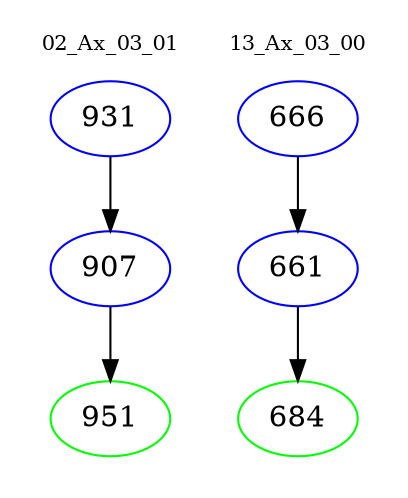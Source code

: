 digraph{
subgraph cluster_0 {
color = white
label = "02_Ax_03_01";
fontsize=10;
T0_931 [label="931", color="blue"]
T0_931 -> T0_907 [color="black"]
T0_907 [label="907", color="blue"]
T0_907 -> T0_951 [color="black"]
T0_951 [label="951", color="green"]
}
subgraph cluster_1 {
color = white
label = "13_Ax_03_00";
fontsize=10;
T1_666 [label="666", color="blue"]
T1_666 -> T1_661 [color="black"]
T1_661 [label="661", color="blue"]
T1_661 -> T1_684 [color="black"]
T1_684 [label="684", color="green"]
}
}

